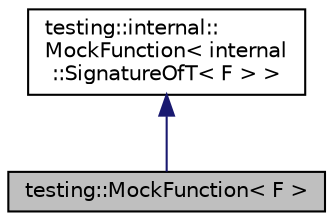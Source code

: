digraph "testing::MockFunction&lt; F &gt;"
{
  edge [fontname="Helvetica",fontsize="10",labelfontname="Helvetica",labelfontsize="10"];
  node [fontname="Helvetica",fontsize="10",shape=record];
  Node2 [label="testing::MockFunction\< F \>",height=0.2,width=0.4,color="black", fillcolor="grey75", style="filled", fontcolor="black"];
  Node3 -> Node2 [dir="back",color="midnightblue",fontsize="10",style="solid",fontname="Helvetica"];
  Node3 [label="testing::internal::\lMockFunction\< internal\l::SignatureOfT\< F \> \>",height=0.2,width=0.4,color="black", fillcolor="white", style="filled",URL="$classtesting_1_1internal_1_1_mock_function.html"];
}
